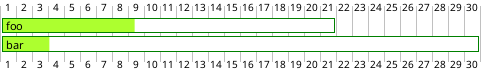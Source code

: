 {
  "sha1": "fy94i4tjsszpungkxu2upeq0el9ijsm",
  "insertion": {
    "when": "2024-06-01T09:03:06.866Z",
    "url": "https://forum.plantuml.net/15299/how-to-set-color-of-the-gantt-unstarted-task",
    "user": "plantuml@gmail.com"
  }
}
@startgantt
<style>
ganttDiagram {
  task {
    BackGroundColor GreenYellow
    LineColor Green 
  }
}
</style>


[foo] lasts 21 days
[foo] is 40% completed
[bar] lasts 30 days and is 10% complete
@endgantt

